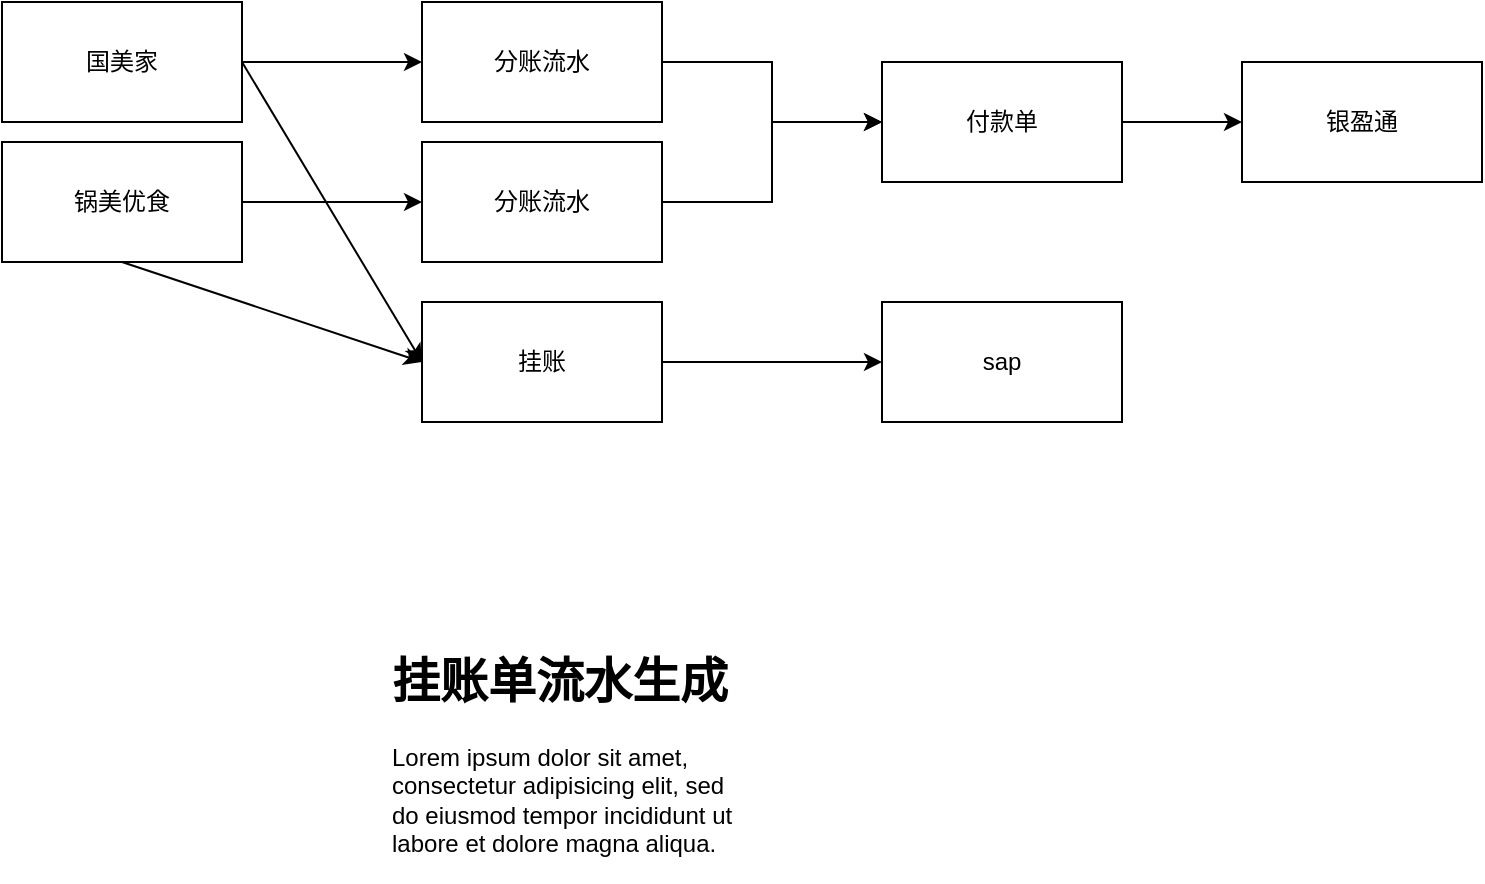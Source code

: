 <mxfile version="14.4.3" type="github">
  <diagram id="YQsdVBsKoyDZ6Q6LEy1Y" name="Page-1">
    <mxGraphModel dx="880" dy="621" grid="1" gridSize="10" guides="1" tooltips="1" connect="1" arrows="1" fold="1" page="1" pageScale="1" pageWidth="827" pageHeight="1169" math="0" shadow="0">
      <root>
        <mxCell id="0" />
        <mxCell id="1" parent="0" />
        <mxCell id="ysf9oXTdcwBOKVJ4BXTu-18" style="edgeStyle=orthogonalEdgeStyle;rounded=0;orthogonalLoop=1;jettySize=auto;html=1;exitX=1;exitY=0.5;exitDx=0;exitDy=0;" edge="1" parent="1" source="ysf9oXTdcwBOKVJ4BXTu-1" target="ysf9oXTdcwBOKVJ4BXTu-17">
          <mxGeometry relative="1" as="geometry" />
        </mxCell>
        <mxCell id="ysf9oXTdcwBOKVJ4BXTu-26" style="edgeStyle=none;rounded=0;orthogonalLoop=1;jettySize=auto;html=1;exitX=1;exitY=0.5;exitDx=0;exitDy=0;" edge="1" parent="1" source="ysf9oXTdcwBOKVJ4BXTu-1">
          <mxGeometry relative="1" as="geometry">
            <mxPoint x="250" y="300" as="targetPoint" />
          </mxGeometry>
        </mxCell>
        <mxCell id="ysf9oXTdcwBOKVJ4BXTu-1" value="国美家" style="rounded=0;whiteSpace=wrap;html=1;" vertex="1" parent="1">
          <mxGeometry x="40" y="120" width="120" height="60" as="geometry" />
        </mxCell>
        <mxCell id="ysf9oXTdcwBOKVJ4BXTu-19" style="edgeStyle=orthogonalEdgeStyle;rounded=0;orthogonalLoop=1;jettySize=auto;html=1;exitX=1;exitY=0.5;exitDx=0;exitDy=0;entryX=0;entryY=0.5;entryDx=0;entryDy=0;" edge="1" parent="1" source="ysf9oXTdcwBOKVJ4BXTu-2" target="ysf9oXTdcwBOKVJ4BXTu-3">
          <mxGeometry relative="1" as="geometry" />
        </mxCell>
        <mxCell id="ysf9oXTdcwBOKVJ4BXTu-25" style="edgeStyle=none;rounded=0;orthogonalLoop=1;jettySize=auto;html=1;exitX=0.5;exitY=1;exitDx=0;exitDy=0;entryX=0;entryY=0.5;entryDx=0;entryDy=0;" edge="1" parent="1" source="ysf9oXTdcwBOKVJ4BXTu-2" target="ysf9oXTdcwBOKVJ4BXTu-10">
          <mxGeometry relative="1" as="geometry" />
        </mxCell>
        <mxCell id="ysf9oXTdcwBOKVJ4BXTu-2" value="锅美优食" style="rounded=0;whiteSpace=wrap;html=1;" vertex="1" parent="1">
          <mxGeometry x="40" y="190" width="120" height="60" as="geometry" />
        </mxCell>
        <mxCell id="ysf9oXTdcwBOKVJ4BXTu-28" style="edgeStyle=orthogonalEdgeStyle;rounded=0;orthogonalLoop=1;jettySize=auto;html=1;exitX=1;exitY=0.5;exitDx=0;exitDy=0;" edge="1" parent="1" source="ysf9oXTdcwBOKVJ4BXTu-3" target="ysf9oXTdcwBOKVJ4BXTu-6">
          <mxGeometry relative="1" as="geometry" />
        </mxCell>
        <mxCell id="ysf9oXTdcwBOKVJ4BXTu-3" value="分账流水" style="rounded=0;whiteSpace=wrap;html=1;" vertex="1" parent="1">
          <mxGeometry x="250" y="190" width="120" height="60" as="geometry" />
        </mxCell>
        <mxCell id="ysf9oXTdcwBOKVJ4BXTu-15" value="" style="edgeStyle=orthogonalEdgeStyle;rounded=0;orthogonalLoop=1;jettySize=auto;html=1;" edge="1" parent="1" source="ysf9oXTdcwBOKVJ4BXTu-6" target="ysf9oXTdcwBOKVJ4BXTu-14">
          <mxGeometry relative="1" as="geometry" />
        </mxCell>
        <mxCell id="ysf9oXTdcwBOKVJ4BXTu-6" value="付款单" style="whiteSpace=wrap;html=1;rounded=0;" vertex="1" parent="1">
          <mxGeometry x="480" y="150" width="120" height="60" as="geometry" />
        </mxCell>
        <mxCell id="ysf9oXTdcwBOKVJ4BXTu-13" value="" style="edgeStyle=orthogonalEdgeStyle;rounded=0;orthogonalLoop=1;jettySize=auto;html=1;" edge="1" parent="1" source="ysf9oXTdcwBOKVJ4BXTu-10" target="ysf9oXTdcwBOKVJ4BXTu-12">
          <mxGeometry relative="1" as="geometry" />
        </mxCell>
        <mxCell id="ysf9oXTdcwBOKVJ4BXTu-10" value="挂账" style="whiteSpace=wrap;html=1;rounded=0;" vertex="1" parent="1">
          <mxGeometry x="250" y="270" width="120" height="60" as="geometry" />
        </mxCell>
        <mxCell id="ysf9oXTdcwBOKVJ4BXTu-12" value="sap" style="whiteSpace=wrap;html=1;rounded=0;" vertex="1" parent="1">
          <mxGeometry x="480" y="270" width="120" height="60" as="geometry" />
        </mxCell>
        <mxCell id="ysf9oXTdcwBOKVJ4BXTu-14" value="银盈通" style="whiteSpace=wrap;html=1;rounded=0;" vertex="1" parent="1">
          <mxGeometry x="660" y="150" width="120" height="60" as="geometry" />
        </mxCell>
        <mxCell id="ysf9oXTdcwBOKVJ4BXTu-27" style="edgeStyle=orthogonalEdgeStyle;rounded=0;orthogonalLoop=1;jettySize=auto;html=1;exitX=1;exitY=0.5;exitDx=0;exitDy=0;" edge="1" parent="1" source="ysf9oXTdcwBOKVJ4BXTu-17" target="ysf9oXTdcwBOKVJ4BXTu-6">
          <mxGeometry relative="1" as="geometry" />
        </mxCell>
        <mxCell id="ysf9oXTdcwBOKVJ4BXTu-17" value="分账流水" style="rounded=0;whiteSpace=wrap;html=1;" vertex="1" parent="1">
          <mxGeometry x="250" y="120" width="120" height="60" as="geometry" />
        </mxCell>
        <mxCell id="ysf9oXTdcwBOKVJ4BXTu-24" value="&lt;h1&gt;挂账单流水生成&lt;/h1&gt;&lt;p&gt;Lorem ipsum dolor sit amet, consectetur adipisicing elit, sed do eiusmod tempor incididunt ut labore et dolore magna aliqua.&lt;/p&gt;" style="text;html=1;strokeColor=none;fillColor=none;spacing=5;spacingTop=-20;whiteSpace=wrap;overflow=hidden;rounded=0;" vertex="1" parent="1">
          <mxGeometry x="230" y="440" width="190" height="120" as="geometry" />
        </mxCell>
      </root>
    </mxGraphModel>
  </diagram>
</mxfile>
